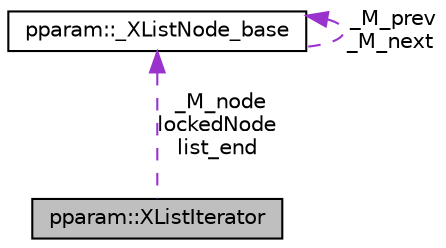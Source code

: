digraph "pparam::XListIterator"
{
 // LATEX_PDF_SIZE
  edge [fontname="Helvetica",fontsize="10",labelfontname="Helvetica",labelfontsize="10"];
  node [fontname="Helvetica",fontsize="10",shape=record];
  Node1 [label="pparam::XListIterator",height=0.2,width=0.4,color="black", fillcolor="grey75", style="filled", fontcolor="black",tooltip="general itarator for XList."];
  Node2 -> Node1 [dir="back",color="darkorchid3",fontsize="10",style="dashed",label=" _M_node\nlockedNode\nlist_end" ,fontname="Helvetica"];
  Node2 [label="pparam::_XListNode_base",height=0.2,width=0.4,color="black", fillcolor="white", style="filled",URL="$classpparam_1_1__XListNode__base.html",tooltip=" "];
  Node2 -> Node2 [dir="back",color="darkorchid3",fontsize="10",style="dashed",label=" _M_prev\n_M_next" ,fontname="Helvetica"];
}
